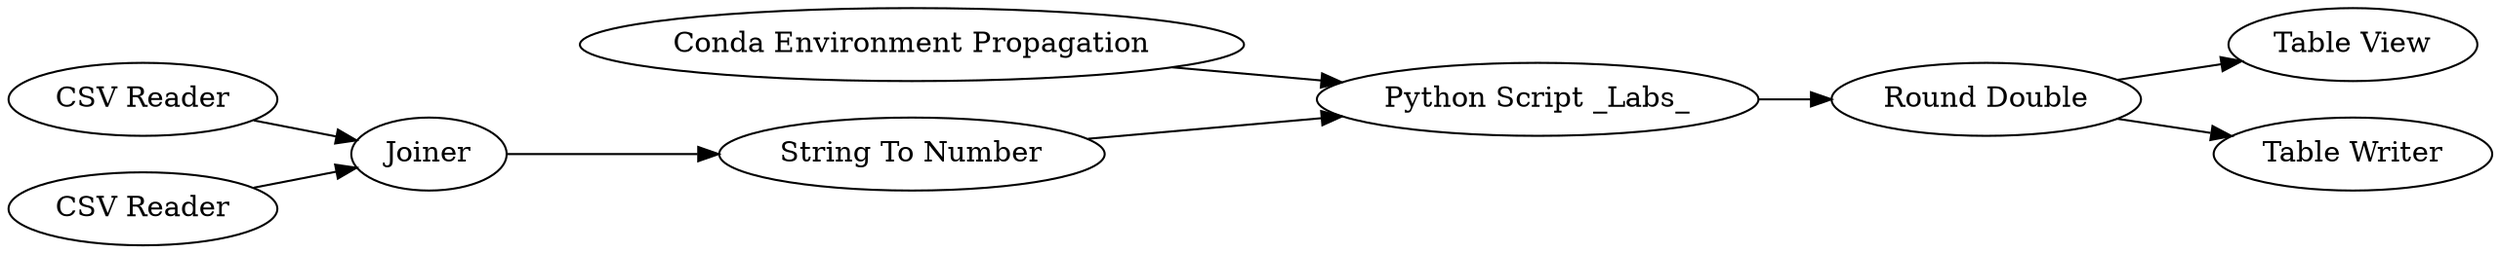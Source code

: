 digraph {
	25 -> 2
	18 -> 2
	5 -> 4
	5 -> 26
	23 -> 17
	17 -> 18
	2 -> 5
	24 -> 17
	5 [label="Round Double"]
	24 [label="CSV Reader"]
	23 [label="CSV Reader"]
	4 [label="Table View"]
	26 [label="Table Writer"]
	18 [label="String To Number"]
	25 [label="Conda Environment Propagation"]
	17 [label=Joiner]
	2 [label="Python Script _Labs_"]
	rankdir=LR
}
